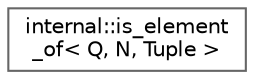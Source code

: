 digraph "类继承关系图"
{
 // LATEX_PDF_SIZE
  bgcolor="transparent";
  edge [fontname=Helvetica,fontsize=10,labelfontname=Helvetica,labelfontsize=10];
  node [fontname=Helvetica,fontsize=10,shape=box,height=0.2,width=0.4];
  rankdir="LR";
  Node0 [id="Node000000",label="internal::is_element\l_of\< Q, N, Tuple \>",height=0.2,width=0.4,color="grey40", fillcolor="white", style="filled",URL="$structinternal_1_1is__element__of.html",tooltip=" "];
}
